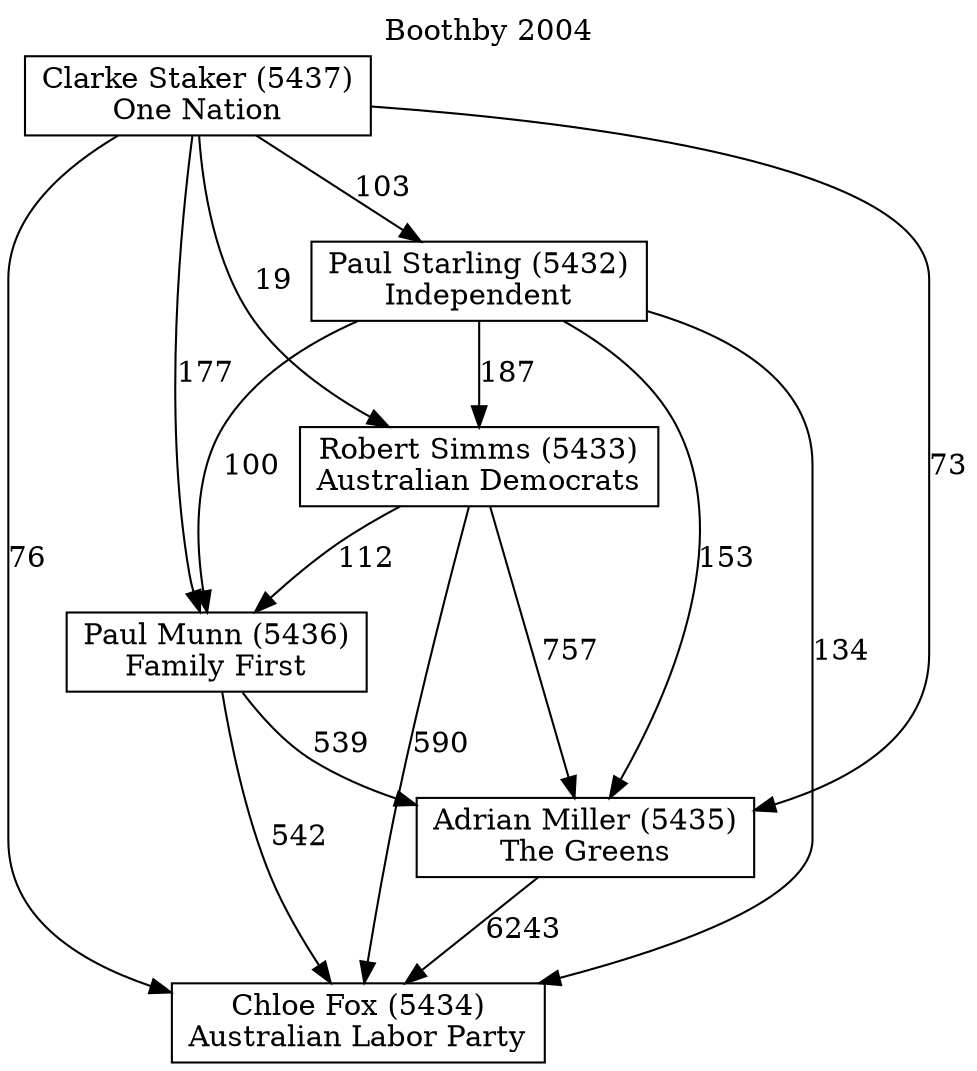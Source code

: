 // House preference flow
digraph "Chloe Fox (5434)_Boothby_2004" {
	graph [label="Boothby 2004" labelloc=t mclimit=10]
	node [shape=box]
	"Chloe Fox (5434)" [label="Chloe Fox (5434)
Australian Labor Party"]
	"Adrian Miller (5435)" [label="Adrian Miller (5435)
The Greens"]
	"Paul Munn (5436)" [label="Paul Munn (5436)
Family First"]
	"Robert Simms (5433)" [label="Robert Simms (5433)
Australian Democrats"]
	"Paul Starling (5432)" [label="Paul Starling (5432)
Independent"]
	"Clarke Staker (5437)" [label="Clarke Staker (5437)
One Nation"]
	"Adrian Miller (5435)" -> "Chloe Fox (5434)" [label=6243]
	"Paul Munn (5436)" -> "Adrian Miller (5435)" [label=539]
	"Robert Simms (5433)" -> "Paul Munn (5436)" [label=112]
	"Paul Starling (5432)" -> "Robert Simms (5433)" [label=187]
	"Clarke Staker (5437)" -> "Paul Starling (5432)" [label=103]
	"Paul Munn (5436)" -> "Chloe Fox (5434)" [label=542]
	"Robert Simms (5433)" -> "Chloe Fox (5434)" [label=590]
	"Paul Starling (5432)" -> "Chloe Fox (5434)" [label=134]
	"Clarke Staker (5437)" -> "Chloe Fox (5434)" [label=76]
	"Clarke Staker (5437)" -> "Robert Simms (5433)" [label=19]
	"Paul Starling (5432)" -> "Paul Munn (5436)" [label=100]
	"Clarke Staker (5437)" -> "Paul Munn (5436)" [label=177]
	"Robert Simms (5433)" -> "Adrian Miller (5435)" [label=757]
	"Paul Starling (5432)" -> "Adrian Miller (5435)" [label=153]
	"Clarke Staker (5437)" -> "Adrian Miller (5435)" [label=73]
}
